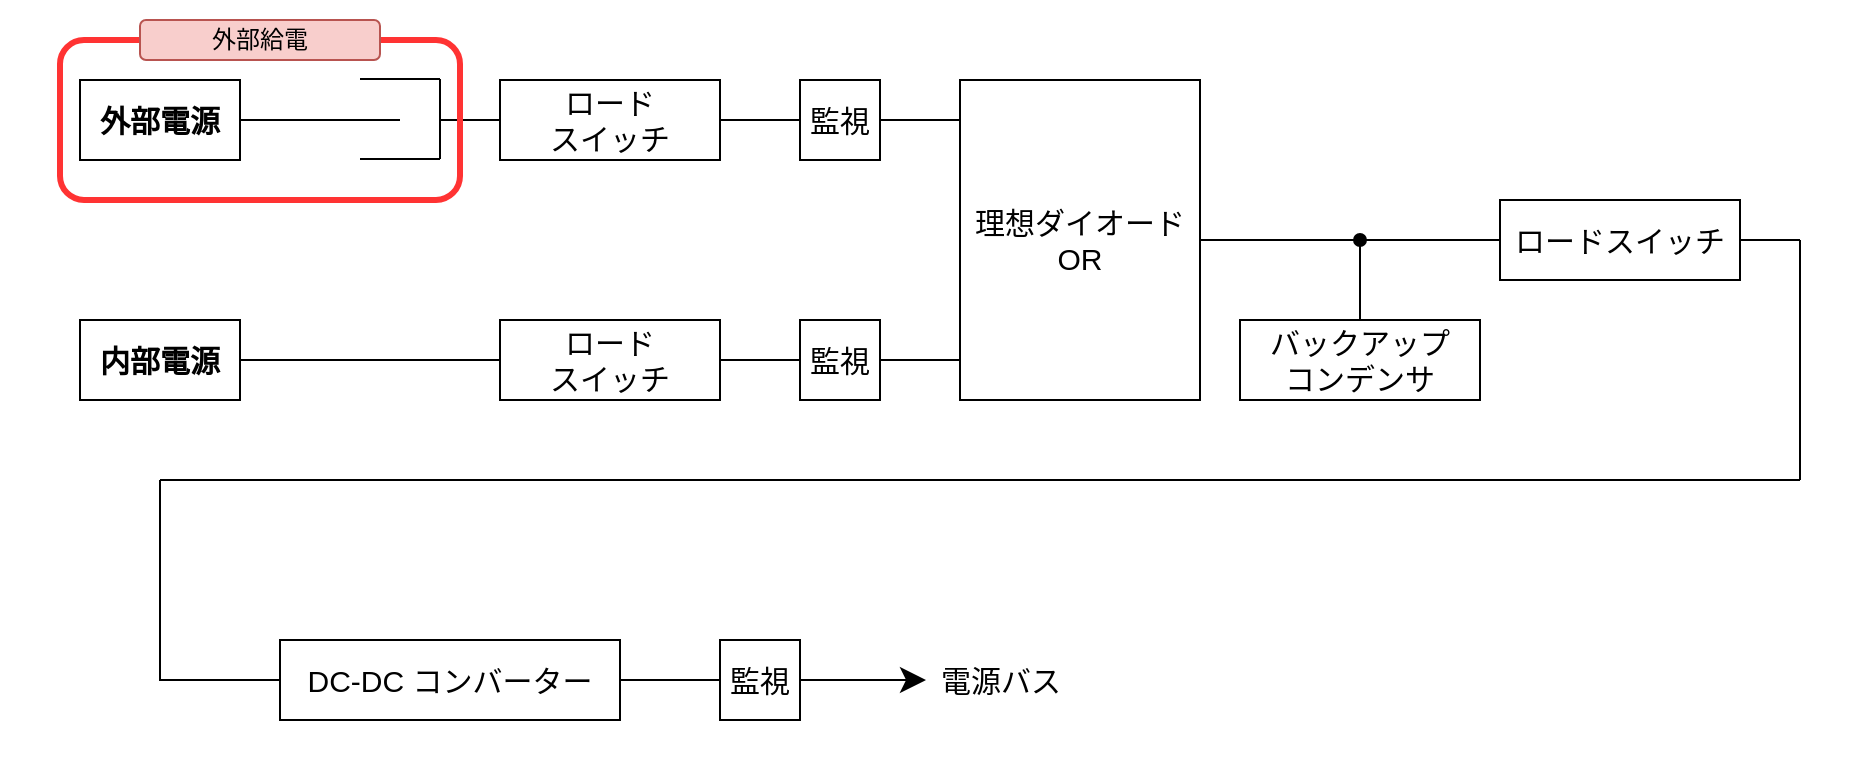 <mxfile>
    <diagram id="ZYCeVWRgz8tfqIqH4R49" name="ページ1">
        <mxGraphModel dx="1386" dy="779" grid="1" gridSize="10" guides="1" tooltips="1" connect="1" arrows="1" fold="1" page="1" pageScale="1" pageWidth="1169" pageHeight="827" math="0" shadow="0">
            <root>
                <mxCell id="0"/>
                <mxCell id="1" parent="0"/>
                <mxCell id="46" value="" style="rounded=0;whiteSpace=wrap;html=1;strokeColor=none;" parent="1" vertex="1">
                    <mxGeometry x="120" y="160" width="930" height="380" as="geometry"/>
                </mxCell>
                <mxCell id="2" value="&lt;font style=&quot;font-size: 15px;&quot;&gt;&lt;b&gt;外部電源&lt;/b&gt;&lt;/font&gt;" style="rounded=0;whiteSpace=wrap;html=1;" parent="1" vertex="1">
                    <mxGeometry x="160" y="200" width="80" height="40" as="geometry"/>
                </mxCell>
                <mxCell id="3" value="&lt;font style=&quot;font-size: 15px;&quot;&gt;&lt;b&gt;内部電源&lt;/b&gt;&lt;/font&gt;" style="rounded=0;whiteSpace=wrap;html=1;" parent="1" vertex="1">
                    <mxGeometry x="160" y="320" width="80" height="40" as="geometry"/>
                </mxCell>
                <mxCell id="4" value="" style="endArrow=none;html=1;exitX=1;exitY=0.5;exitDx=0;exitDy=0;" parent="1" source="2" edge="1">
                    <mxGeometry width="50" height="50" relative="1" as="geometry">
                        <mxPoint x="310" y="310" as="sourcePoint"/>
                        <mxPoint x="320" y="220" as="targetPoint"/>
                    </mxGeometry>
                </mxCell>
                <mxCell id="7" value="" style="endArrow=none;html=1;exitX=1;exitY=0.5;exitDx=0;exitDy=0;" parent="1" source="3" edge="1">
                    <mxGeometry width="50" height="50" relative="1" as="geometry">
                        <mxPoint x="260" y="339.76" as="sourcePoint"/>
                        <mxPoint x="360" y="340" as="targetPoint"/>
                    </mxGeometry>
                </mxCell>
                <mxCell id="8" value="" style="endArrow=none;html=1;" parent="1" edge="1">
                    <mxGeometry width="50" height="50" relative="1" as="geometry">
                        <mxPoint x="340" y="199.52" as="sourcePoint"/>
                        <mxPoint x="300" y="199.52" as="targetPoint"/>
                    </mxGeometry>
                </mxCell>
                <mxCell id="10" value="" style="endArrow=none;html=1;" parent="1" edge="1">
                    <mxGeometry width="50" height="50" relative="1" as="geometry">
                        <mxPoint x="340" y="239.52" as="sourcePoint"/>
                        <mxPoint x="300" y="239.52" as="targetPoint"/>
                    </mxGeometry>
                </mxCell>
                <mxCell id="13" value="" style="endArrow=none;html=1;" parent="1" edge="1">
                    <mxGeometry width="50" height="50" relative="1" as="geometry">
                        <mxPoint x="340" y="199.52" as="sourcePoint"/>
                        <mxPoint x="340" y="239.52" as="targetPoint"/>
                    </mxGeometry>
                </mxCell>
                <mxCell id="27" style="edgeStyle=none;html=1;entryX=0;entryY=0.5;entryDx=0;entryDy=0;endArrow=none;endFill=0;" parent="1" source="15" target="25" edge="1">
                    <mxGeometry relative="1" as="geometry"/>
                </mxCell>
                <mxCell id="15" value="&lt;font style=&quot;font-size: 15px;&quot;&gt;ロード&lt;/font&gt;&lt;div&gt;&lt;font style=&quot;font-size: 15px;&quot;&gt;スイッチ&lt;/font&gt;&lt;/div&gt;" style="rounded=0;whiteSpace=wrap;html=1;" parent="1" vertex="1">
                    <mxGeometry x="370" y="200" width="110" height="40" as="geometry"/>
                </mxCell>
                <mxCell id="28" style="edgeStyle=none;html=1;entryX=0;entryY=0.5;entryDx=0;entryDy=0;endArrow=none;endFill=0;" parent="1" source="16" target="26" edge="1">
                    <mxGeometry relative="1" as="geometry"/>
                </mxCell>
                <mxCell id="16" value="&lt;font style=&quot;font-size: 15px;&quot;&gt;ロード&lt;/font&gt;&lt;div&gt;&lt;font style=&quot;font-size: 15px;&quot;&gt;スイッチ&lt;/font&gt;&lt;/div&gt;" style="rounded=0;whiteSpace=wrap;html=1;" parent="1" vertex="1">
                    <mxGeometry x="370" y="320" width="110" height="40" as="geometry"/>
                </mxCell>
                <mxCell id="19" style="edgeStyle=none;html=1;entryX=0;entryY=0.5;entryDx=0;entryDy=0;endArrow=none;endFill=0;exitX=1;exitY=0.5;exitDx=0;exitDy=0;" parent="1" source="47" target="15" edge="1">
                    <mxGeometry relative="1" as="geometry">
                        <mxPoint x="390" y="220" as="sourcePoint"/>
                    </mxGeometry>
                </mxCell>
                <mxCell id="20" style="edgeStyle=none;html=1;endArrow=none;endFill=0;" parent="1" edge="1">
                    <mxGeometry relative="1" as="geometry">
                        <mxPoint x="340" y="220" as="targetPoint"/>
                        <mxPoint x="350" y="220" as="sourcePoint"/>
                    </mxGeometry>
                </mxCell>
                <mxCell id="24" style="edgeStyle=none;html=1;entryX=0;entryY=0.5;entryDx=0;entryDy=0;endArrow=none;endFill=0;" parent="1" target="16" edge="1">
                    <mxGeometry relative="1" as="geometry">
                        <mxPoint x="360" y="340" as="sourcePoint"/>
                    </mxGeometry>
                </mxCell>
                <mxCell id="30" style="edgeStyle=none;html=1;entryX=0;entryY=0.125;entryDx=0;entryDy=0;entryPerimeter=0;endArrow=none;endFill=0;" parent="1" source="25" target="29" edge="1">
                    <mxGeometry relative="1" as="geometry">
                        <mxPoint x="590" y="220" as="targetPoint"/>
                    </mxGeometry>
                </mxCell>
                <mxCell id="25" value="&lt;font style=&quot;font-size: 15px;&quot;&gt;監視&lt;/font&gt;" style="rounded=0;whiteSpace=wrap;html=1;" parent="1" vertex="1">
                    <mxGeometry x="520" y="200" width="40" height="40" as="geometry"/>
                </mxCell>
                <mxCell id="26" value="&lt;font style=&quot;font-size: 15px;&quot;&gt;監視&lt;/font&gt;" style="rounded=0;whiteSpace=wrap;html=1;" parent="1" vertex="1">
                    <mxGeometry x="520" y="320" width="40" height="40" as="geometry"/>
                </mxCell>
                <mxCell id="34" style="edgeStyle=none;html=1;entryX=0;entryY=0.5;entryDx=0;entryDy=0;endArrow=none;endFill=0;" parent="1" source="29" target="33" edge="1">
                    <mxGeometry relative="1" as="geometry"/>
                </mxCell>
                <mxCell id="29" value="&lt;font style=&quot;font-size: 15px;&quot;&gt;理想ダイオード&lt;/font&gt;&lt;div&gt;&lt;font style=&quot;font-size: 15px;&quot;&gt;OR&lt;/font&gt;&lt;/div&gt;" style="rounded=0;whiteSpace=wrap;html=1;" parent="1" vertex="1">
                    <mxGeometry x="600" y="200" width="120" height="160" as="geometry"/>
                </mxCell>
                <mxCell id="31" style="edgeStyle=none;html=1;entryX=0;entryY=0.875;entryDx=0;entryDy=0;entryPerimeter=0;endArrow=none;endFill=0;" parent="1" source="26" target="29" edge="1">
                    <mxGeometry relative="1" as="geometry"/>
                </mxCell>
                <mxCell id="35" style="edgeStyle=none;html=1;endArrow=oval;endFill=1;" parent="1" source="32" edge="1">
                    <mxGeometry relative="1" as="geometry">
                        <mxPoint x="800" y="280" as="targetPoint"/>
                    </mxGeometry>
                </mxCell>
                <mxCell id="32" value="&lt;font style=&quot;font-size: 15px;&quot;&gt;バックアップ&lt;/font&gt;&lt;div&gt;&lt;font style=&quot;font-size: 15px;&quot;&gt;コンデンサ&lt;/font&gt;&lt;/div&gt;" style="rounded=0;whiteSpace=wrap;html=1;" parent="1" vertex="1">
                    <mxGeometry x="740" y="320" width="120" height="40" as="geometry"/>
                </mxCell>
                <mxCell id="33" value="&lt;font style=&quot;font-size: 15px;&quot;&gt;ロードスイッチ&lt;/font&gt;" style="rounded=0;whiteSpace=wrap;html=1;" parent="1" vertex="1">
                    <mxGeometry x="870" y="260" width="120" height="40" as="geometry"/>
                </mxCell>
                <mxCell id="37" value="" style="endArrow=none;html=1;exitX=1;exitY=0.5;exitDx=0;exitDy=0;" parent="1" source="33" edge="1">
                    <mxGeometry width="50" height="50" relative="1" as="geometry">
                        <mxPoint x="1050" y="280" as="sourcePoint"/>
                        <mxPoint x="1020" y="280" as="targetPoint"/>
                    </mxGeometry>
                </mxCell>
                <mxCell id="38" value="" style="endArrow=none;html=1;" parent="1" edge="1">
                    <mxGeometry width="50" height="50" relative="1" as="geometry">
                        <mxPoint x="1020" y="400" as="sourcePoint"/>
                        <mxPoint x="1020" y="280" as="targetPoint"/>
                    </mxGeometry>
                </mxCell>
                <mxCell id="39" value="" style="endArrow=none;html=1;" parent="1" edge="1">
                    <mxGeometry width="50" height="50" relative="1" as="geometry">
                        <mxPoint x="1020" y="400" as="sourcePoint"/>
                        <mxPoint x="200" y="400" as="targetPoint"/>
                    </mxGeometry>
                </mxCell>
                <mxCell id="40" value="" style="endArrow=none;html=1;rounded=0;strokeWidth=1;edgeStyle=elbowEdgeStyle;exitX=0;exitY=0.5;exitDx=0;exitDy=0;" parent="1" source="41" edge="1">
                    <mxGeometry width="50" height="50" relative="1" as="geometry">
                        <mxPoint x="200" y="500" as="sourcePoint"/>
                        <mxPoint x="200" y="400" as="targetPoint"/>
                        <Array as="points">
                            <mxPoint x="200" y="450"/>
                        </Array>
                    </mxGeometry>
                </mxCell>
                <mxCell id="44" style="edgeStyle=none;html=1;strokeWidth=1;endSize=10;" parent="1" source="41" edge="1">
                    <mxGeometry relative="1" as="geometry">
                        <mxPoint x="583" y="500" as="targetPoint"/>
                    </mxGeometry>
                </mxCell>
                <mxCell id="41" value="&lt;font style=&quot;font-size: 15px;&quot;&gt;監視&lt;/font&gt;" style="rounded=0;whiteSpace=wrap;html=1;" parent="1" vertex="1">
                    <mxGeometry x="480" y="480" width="40" height="40" as="geometry"/>
                </mxCell>
                <mxCell id="45" value="&lt;font style=&quot;font-size: 15px;&quot;&gt;電源バス&lt;/font&gt;" style="text;html=1;align=center;verticalAlign=middle;resizable=0;points=[];autosize=1;strokeColor=none;fillColor=none;" parent="1" vertex="1">
                    <mxGeometry x="580" y="485" width="80" height="30" as="geometry"/>
                </mxCell>
                <mxCell id="47" value="" style="rounded=1;whiteSpace=wrap;html=1;fillColor=none;strokeColor=#FF3333;strokeWidth=3;" parent="1" vertex="1">
                    <mxGeometry x="150" y="180" width="200" height="80" as="geometry"/>
                </mxCell>
                <mxCell id="48" value="外部給電" style="rounded=1;whiteSpace=wrap;html=1;fillColor=#f8cecc;strokeColor=#b85450;" parent="1" vertex="1">
                    <mxGeometry x="190" y="170" width="120" height="20" as="geometry"/>
                </mxCell>
                <mxCell id="49" value="&lt;font style=&quot;font-size: 15px;&quot;&gt;DC-DC コンバーター&lt;/font&gt;" style="rounded=0;whiteSpace=wrap;html=1;" vertex="1" parent="1">
                    <mxGeometry x="260" y="480" width="170" height="40" as="geometry"/>
                </mxCell>
            </root>
        </mxGraphModel>
    </diagram>
</mxfile>